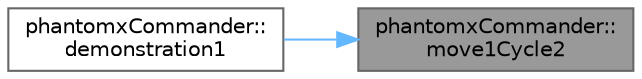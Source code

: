 digraph "phantomxCommander::move1Cycle2"
{
 // LATEX_PDF_SIZE
  bgcolor="transparent";
  edge [fontname=Helvetica,fontsize=10,labelfontname=Helvetica,labelfontsize=10];
  node [fontname=Helvetica,fontsize=10,shape=box,height=0.2,width=0.4];
  rankdir="RL";
  Node1 [id="Node000001",label="phantomxCommander::\lmove1Cycle2",height=0.2,width=0.4,color="gray40", fillcolor="grey60", style="filled", fontcolor="black",tooltip=" "];
  Node1 -> Node2 [id="edge1_Node000001_Node000002",dir="back",color="steelblue1",style="solid",tooltip=" "];
  Node2 [id="Node000002",label="phantomxCommander::\ldemonstration1",height=0.2,width=0.4,color="grey40", fillcolor="white", style="filled",URL="$classphantomx_commander.html#afdeaeb2f2f01e97db6c2226614a299d7",tooltip=" "];
}

